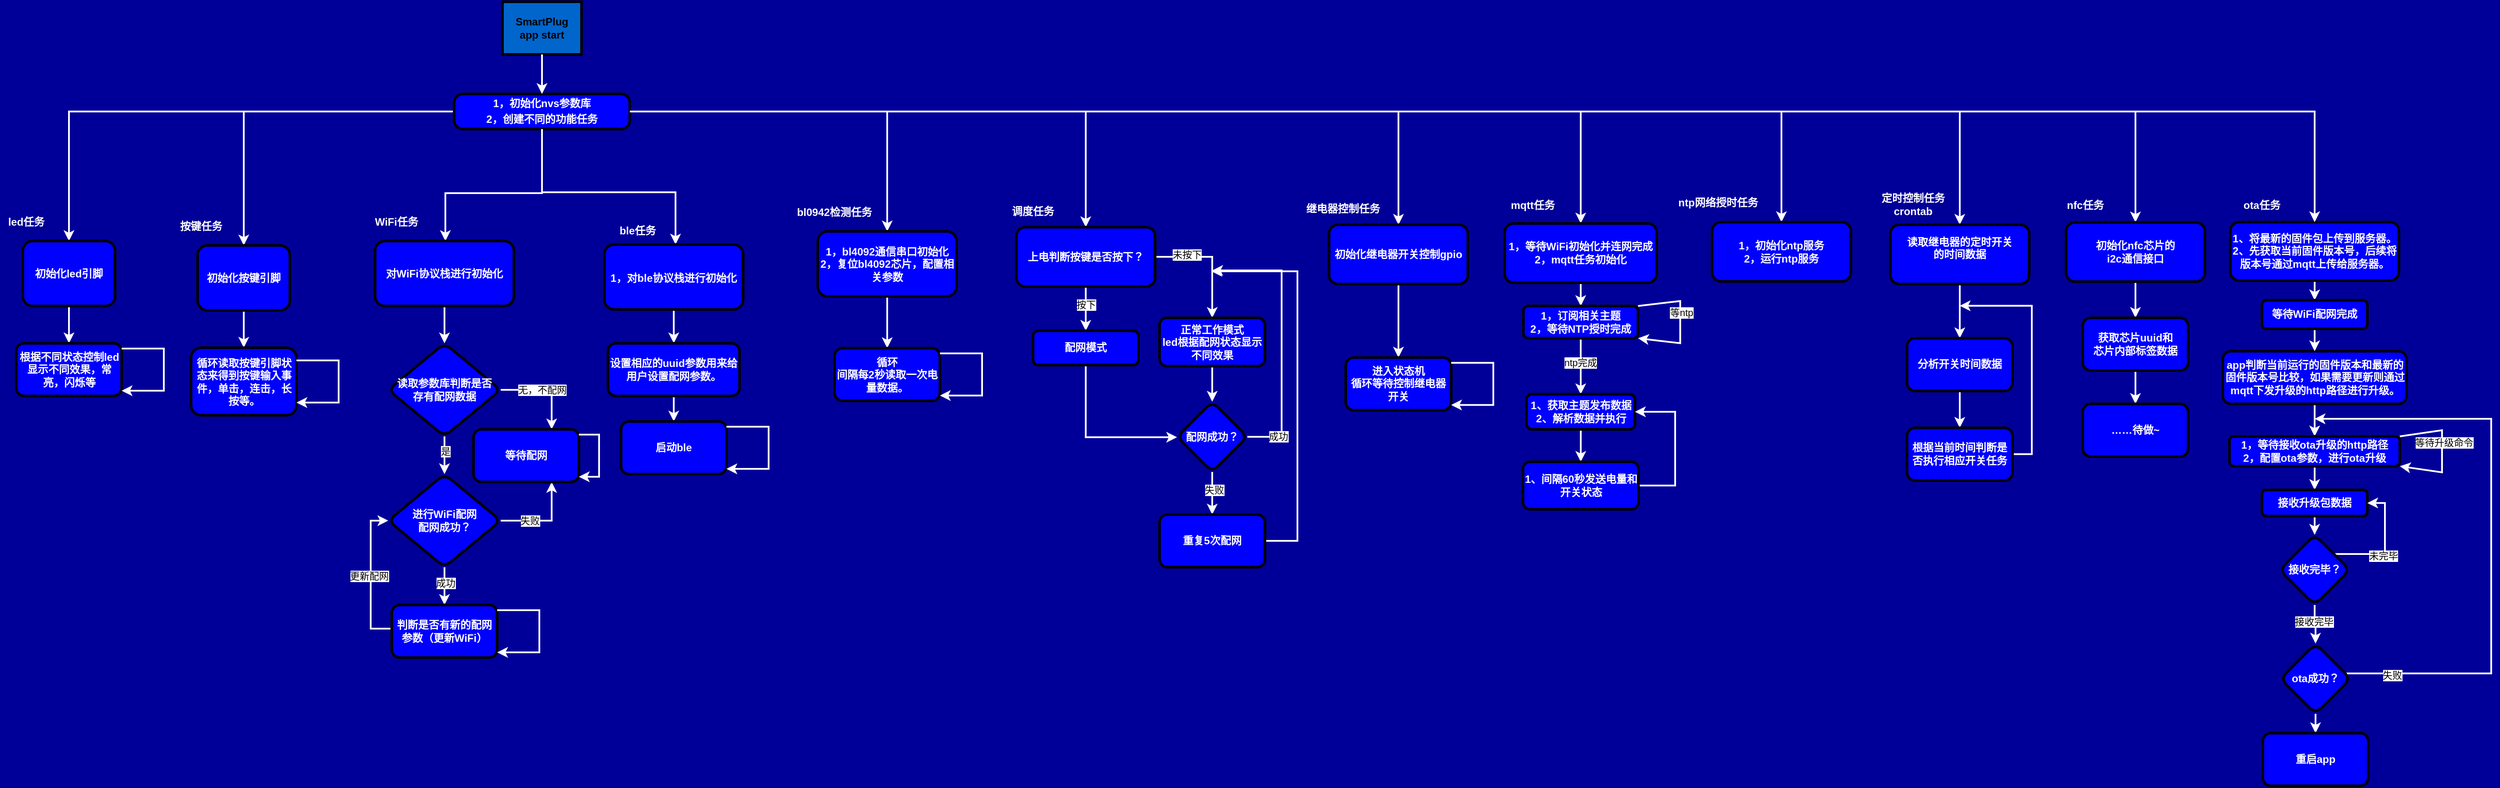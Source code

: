 <mxfile version="24.7.17">
  <diagram name="Page-1" id="c7558073-3199-34d8-9f00-42111426c3f3">
    <mxGraphModel dx="2225" dy="787" grid="0" gridSize="24" guides="1" tooltips="1" connect="1" arrows="1" fold="1" page="0" pageScale="1" pageWidth="826" pageHeight="1169" background="#000099" math="0" shadow="0">
      <root>
        <mxCell id="0" />
        <mxCell id="1" parent="0" />
        <mxCell id="-sDVmUkW7w9gJZ2iMdyc-38" value="" style="edgeStyle=orthogonalEdgeStyle;rounded=0;orthogonalLoop=1;jettySize=auto;html=1;strokeColor=#FFFFFF;strokeWidth=2;" parent="1" source="2" target="-sDVmUkW7w9gJZ2iMdyc-37" edge="1">
          <mxGeometry relative="1" as="geometry" />
        </mxCell>
        <mxCell id="sXCSSm3qtaqTTpKXIJX--42" style="edgeStyle=orthogonalEdgeStyle;rounded=0;orthogonalLoop=1;jettySize=auto;html=1;strokeColor=#FFFFFF;strokeWidth=2;" parent="1" source="2" target="sXCSSm3qtaqTTpKXIJX--38" edge="1">
          <mxGeometry relative="1" as="geometry" />
        </mxCell>
        <mxCell id="sXCSSm3qtaqTTpKXIJX--70" style="edgeStyle=orthogonalEdgeStyle;shape=connector;rounded=0;orthogonalLoop=1;jettySize=auto;html=1;strokeColor=#FFFFFF;strokeWidth=2;align=center;verticalAlign=middle;fontFamily=Helvetica;fontSize=11;fontColor=default;labelBackgroundColor=default;endArrow=classic;" parent="1" source="2" target="sXCSSm3qtaqTTpKXIJX--71" edge="1">
          <mxGeometry relative="1" as="geometry">
            <mxPoint x="851.552" y="408.862" as="targetPoint" />
          </mxGeometry>
        </mxCell>
        <mxCell id="46jNm4-g0Nsb7Lgoay_Q-46" style="edgeStyle=orthogonalEdgeStyle;shape=connector;rounded=0;orthogonalLoop=1;jettySize=auto;html=1;strokeColor=#FFFFFF;strokeWidth=2;align=center;verticalAlign=middle;fontFamily=Helvetica;fontSize=11;fontColor=default;labelBackgroundColor=default;endArrow=classic;" edge="1" parent="1" source="2" target="46jNm4-g0Nsb7Lgoay_Q-39">
          <mxGeometry relative="1" as="geometry" />
        </mxCell>
        <mxCell id="46jNm4-g0Nsb7Lgoay_Q-66" style="edgeStyle=orthogonalEdgeStyle;shape=connector;rounded=0;orthogonalLoop=1;jettySize=auto;html=1;strokeColor=#FFFFFF;strokeWidth=2;align=center;verticalAlign=middle;fontFamily=Helvetica;fontSize=11;fontColor=default;labelBackgroundColor=default;endArrow=classic;" edge="1" parent="1" source="2" target="46jNm4-g0Nsb7Lgoay_Q-42">
          <mxGeometry relative="1" as="geometry" />
        </mxCell>
        <mxCell id="46jNm4-g0Nsb7Lgoay_Q-67" style="edgeStyle=orthogonalEdgeStyle;shape=connector;rounded=0;orthogonalLoop=1;jettySize=auto;html=1;strokeColor=#FFFFFF;strokeWidth=2;align=center;verticalAlign=middle;fontFamily=Helvetica;fontSize=11;fontColor=default;labelBackgroundColor=default;endArrow=classic;" edge="1" parent="1" source="2" target="46jNm4-g0Nsb7Lgoay_Q-59">
          <mxGeometry relative="1" as="geometry" />
        </mxCell>
        <mxCell id="46jNm4-g0Nsb7Lgoay_Q-73" style="edgeStyle=orthogonalEdgeStyle;shape=connector;rounded=0;orthogonalLoop=1;jettySize=auto;html=1;strokeColor=#FFFFFF;strokeWidth=2;align=center;verticalAlign=middle;fontFamily=Helvetica;fontSize=11;fontColor=default;labelBackgroundColor=default;endArrow=classic;" edge="1" parent="1" source="2" target="46jNm4-g0Nsb7Lgoay_Q-63">
          <mxGeometry relative="1" as="geometry" />
        </mxCell>
        <mxCell id="2" value="&lt;p style=&quot;margin: 4px 0px 0px;&quot;&gt;&lt;span style=&quot;color: rgb(255, 255, 255);&quot;&gt;1，初始化nvs参数库&lt;/span&gt;&lt;br&gt;&lt;/p&gt;&lt;p style=&quot;margin: 4px 0px 0px;&quot;&gt;&lt;span style=&quot;color: rgb(255, 255, 255);&quot;&gt;2，创建不同的功能任务&lt;/span&gt;&lt;/p&gt;&lt;p style=&quot;margin: 4px 0px 0px;&quot;&gt;&lt;span style=&quot;color: rgb(255, 255, 255);&quot;&gt;&lt;br&gt;&lt;/span&gt;&lt;/p&gt;" style="verticalAlign=middle;align=center;overflow=fill;fontSize=12;fontFamily=Helvetica;html=1;rounded=1;fontStyle=1;strokeWidth=3;fillColor=#0000FF;arcSize=25;" parent="1" vertex="1">
          <mxGeometry x="-5" y="253" width="200" height="40" as="geometry" />
        </mxCell>
        <mxCell id="4" value="SmartPlug&#xa;app start" style="whiteSpace=wrap;align=center;verticalAlign=middle;fontStyle=1;strokeWidth=3;fillColor=#0066CC;" parent="1" vertex="1">
          <mxGeometry x="50" y="148" width="90" height="60" as="geometry" />
        </mxCell>
        <mxCell id="37" value="" style="edgeStyle=none;noEdgeStyle=1;strokeColor=#FFFFFF;strokeWidth=2" parent="1" source="4" target="2" edge="1">
          <mxGeometry width="100" height="100" relative="1" as="geometry">
            <mxPoint x="280" y="190" as="sourcePoint" />
            <mxPoint x="380" y="90" as="targetPoint" />
          </mxGeometry>
        </mxCell>
        <mxCell id="PsqxnXAQ3Fkz8UXOKLwo-47" value="" style="edgeStyle=orthogonalEdgeStyle;rounded=0;orthogonalLoop=1;jettySize=auto;html=1;strokeColor=#FFFFFF;strokeWidth=2;" parent="1" source="-sDVmUkW7w9gJZ2iMdyc-37" target="PsqxnXAQ3Fkz8UXOKLwo-46" edge="1">
          <mxGeometry relative="1" as="geometry" />
        </mxCell>
        <mxCell id="-sDVmUkW7w9gJZ2iMdyc-37" value="初始化led引脚" style="whiteSpace=wrap;html=1;fillColor=#0000FF;rounded=1;fontStyle=1;strokeWidth=3;fontColor=#FFFFFF;" parent="1" vertex="1">
          <mxGeometry x="-496" y="420.5" width="105" height="74" as="geometry" />
        </mxCell>
        <mxCell id="-sDVmUkW7w9gJZ2iMdyc-39" value="led任务" style="text;strokeColor=none;align=center;fillColor=none;html=1;verticalAlign=middle;whiteSpace=wrap;rounded=0;fontFamily=Helvetica;fontSize=12;fontColor=#FFFFFF;fontStyle=1;" parent="1" vertex="1">
          <mxGeometry x="-522" y="384" width="60" height="30" as="geometry" />
        </mxCell>
        <mxCell id="PsqxnXAQ3Fkz8UXOKLwo-37" value="" style="edgeStyle=orthogonalEdgeStyle;rounded=0;orthogonalLoop=1;jettySize=auto;html=1;strokeColor=#FFFFFF;strokeWidth=2;" parent="1" source="2" target="PsqxnXAQ3Fkz8UXOKLwo-38" edge="1">
          <mxGeometry relative="1" as="geometry">
            <mxPoint x="200" y="360" as="sourcePoint" />
            <mxPoint x="-8" y="432" as="targetPoint" />
            <Array as="points">
              <mxPoint x="95" y="366" />
              <mxPoint x="-15" y="366" />
            </Array>
          </mxGeometry>
        </mxCell>
        <mxCell id="PsqxnXAQ3Fkz8UXOKLwo-49" value="" style="edgeStyle=orthogonalEdgeStyle;shape=connector;rounded=0;orthogonalLoop=1;jettySize=auto;html=1;strokeColor=#FFFFFF;strokeWidth=2;align=center;verticalAlign=middle;fontFamily=Helvetica;fontSize=11;fontColor=default;labelBackgroundColor=default;endArrow=classic;" parent="1" source="PsqxnXAQ3Fkz8UXOKLwo-38" target="PsqxnXAQ3Fkz8UXOKLwo-48" edge="1">
          <mxGeometry relative="1" as="geometry" />
        </mxCell>
        <mxCell id="PsqxnXAQ3Fkz8UXOKLwo-38" value="对WiFi协议栈进行初始化" style="whiteSpace=wrap;html=1;fillColor=#0000FF;rounded=1;fontStyle=1;strokeWidth=3;fontColor=#FFFFFF;" parent="1" vertex="1">
          <mxGeometry x="-95" y="420.5" width="158" height="74" as="geometry" />
        </mxCell>
        <mxCell id="PsqxnXAQ3Fkz8UXOKLwo-39" value="WiFi任务" style="text;strokeColor=none;align=center;fillColor=none;html=1;verticalAlign=middle;whiteSpace=wrap;rounded=0;fontFamily=Helvetica;fontSize=12;fontColor=#FFFFFF;fontStyle=1;" parent="1" vertex="1">
          <mxGeometry x="-109" y="384" width="77" height="30" as="geometry" />
        </mxCell>
        <mxCell id="PsqxnXAQ3Fkz8UXOKLwo-40" value="" style="edgeStyle=orthogonalEdgeStyle;rounded=0;orthogonalLoop=1;jettySize=auto;html=1;strokeColor=#FFFFFF;strokeWidth=2;" parent="1" source="2" target="PsqxnXAQ3Fkz8UXOKLwo-41" edge="1">
          <mxGeometry relative="1" as="geometry">
            <mxPoint x="94" y="289.0" as="sourcePoint" />
            <mxPoint x="233" y="432.5" as="targetPoint" />
            <Array as="points">
              <mxPoint x="95" y="365" />
              <mxPoint x="247" y="365" />
            </Array>
          </mxGeometry>
        </mxCell>
        <mxCell id="PsqxnXAQ3Fkz8UXOKLwo-65" value="" style="edgeStyle=orthogonalEdgeStyle;shape=connector;rounded=0;orthogonalLoop=1;jettySize=auto;html=1;strokeColor=#FFFFFF;strokeWidth=2;align=center;verticalAlign=middle;fontFamily=Helvetica;fontSize=11;fontColor=default;labelBackgroundColor=default;endArrow=classic;" parent="1" source="PsqxnXAQ3Fkz8UXOKLwo-41" target="PsqxnXAQ3Fkz8UXOKLwo-64" edge="1">
          <mxGeometry relative="1" as="geometry" />
        </mxCell>
        <mxCell id="PsqxnXAQ3Fkz8UXOKLwo-41" value="&lt;p style=&quot;color: rgb(0, 0, 0); text-wrap: nowrap; margin: 4px 0px 0px;&quot;&gt;&lt;span style=&quot;color: rgb(255, 255, 255); text-wrap: wrap;&quot;&gt;1，对ble协议栈进行初始化&lt;/span&gt;&lt;/p&gt;" style="whiteSpace=wrap;html=1;fillColor=#0000FF;rounded=1;fontStyle=1;strokeWidth=3;fontColor=#FFFFFF;" parent="1" vertex="1">
          <mxGeometry x="166" y="424.47" width="158" height="74" as="geometry" />
        </mxCell>
        <mxCell id="PsqxnXAQ3Fkz8UXOKLwo-42" value="ble任务" style="text;strokeColor=none;align=center;fillColor=none;html=1;verticalAlign=middle;whiteSpace=wrap;rounded=0;fontFamily=Helvetica;fontSize=12;fontColor=#FFFFFF;fontStyle=1;" parent="1" vertex="1">
          <mxGeometry x="174.03" y="394.47" width="60" height="30" as="geometry" />
        </mxCell>
        <mxCell id="PsqxnXAQ3Fkz8UXOKLwo-43" value="" style="edgeStyle=orthogonalEdgeStyle;rounded=0;orthogonalLoop=1;jettySize=auto;html=1;strokeColor=#FFFFFF;strokeWidth=2;" parent="1" source="2" target="PsqxnXAQ3Fkz8UXOKLwo-44" edge="1">
          <mxGeometry relative="1" as="geometry">
            <mxPoint x="691" y="260.5" as="sourcePoint" />
          </mxGeometry>
        </mxCell>
        <mxCell id="sXCSSm3qtaqTTpKXIJX--55" value="" style="edgeStyle=orthogonalEdgeStyle;shape=connector;rounded=0;orthogonalLoop=1;jettySize=auto;html=1;strokeColor=#FFFFFF;strokeWidth=2;align=center;verticalAlign=middle;fontFamily=Helvetica;fontSize=11;fontColor=default;labelBackgroundColor=default;endArrow=classic;" parent="1" source="PsqxnXAQ3Fkz8UXOKLwo-44" target="sXCSSm3qtaqTTpKXIJX--63" edge="1">
          <mxGeometry relative="1" as="geometry">
            <mxPoint x="488.0" y="562.25" as="targetPoint" />
          </mxGeometry>
        </mxCell>
        <mxCell id="PsqxnXAQ3Fkz8UXOKLwo-44" value="1，bl4092通信串口初始化&lt;div&gt;2，复位bl4092芯片，配置相关参数&lt;/div&gt;" style="whiteSpace=wrap;html=1;fillColor=#0000FF;rounded=1;fontStyle=1;strokeWidth=3;fontColor=#FFFFFF;" parent="1" vertex="1">
          <mxGeometry x="409" y="409.5" width="158" height="74" as="geometry" />
        </mxCell>
        <mxCell id="PsqxnXAQ3Fkz8UXOKLwo-45" value="bl0942检测任务" style="text;strokeColor=none;align=center;fillColor=none;html=1;verticalAlign=middle;whiteSpace=wrap;rounded=0;fontFamily=Helvetica;fontSize=12;fontColor=#FFFFFF;fontStyle=1;" parent="1" vertex="1">
          <mxGeometry x="380" y="373" width="96" height="30" as="geometry" />
        </mxCell>
        <mxCell id="PsqxnXAQ3Fkz8UXOKLwo-46" value="根据不同状态控制led显示不同效果，常亮，闪烁等" style="whiteSpace=wrap;html=1;fillColor=#0000FF;fontColor=#FFFFFF;rounded=1;fontStyle=1;strokeWidth=3;" parent="1" vertex="1">
          <mxGeometry x="-503.5" y="537" width="120" height="60" as="geometry" />
        </mxCell>
        <mxCell id="PsqxnXAQ3Fkz8UXOKLwo-51" value="" style="edgeStyle=orthogonalEdgeStyle;shape=connector;rounded=0;orthogonalLoop=1;jettySize=auto;html=1;strokeColor=#FFFFFF;strokeWidth=2;align=center;verticalAlign=middle;fontFamily=Helvetica;fontSize=11;fontColor=default;labelBackgroundColor=default;endArrow=classic;" parent="1" source="PsqxnXAQ3Fkz8UXOKLwo-48" target="PsqxnXAQ3Fkz8UXOKLwo-50" edge="1">
          <mxGeometry relative="1" as="geometry" />
        </mxCell>
        <mxCell id="PsqxnXAQ3Fkz8UXOKLwo-52" value="是" style="edgeLabel;html=1;align=center;verticalAlign=middle;resizable=0;points=[];fontFamily=Helvetica;fontSize=11;fontColor=default;labelBackgroundColor=default;" parent="PsqxnXAQ3Fkz8UXOKLwo-51" vertex="1" connectable="0">
          <mxGeometry x="-0.233" y="1" relative="1" as="geometry">
            <mxPoint as="offset" />
          </mxGeometry>
        </mxCell>
        <mxCell id="PsqxnXAQ3Fkz8UXOKLwo-48" value="读取参数库判断是否&lt;div&gt;存有配网数据&lt;/div&gt;" style="rhombus;whiteSpace=wrap;html=1;fillColor=#0000FF;fontColor=#FFFFFF;rounded=1;fontStyle=1;strokeWidth=3;" parent="1" vertex="1">
          <mxGeometry x="-80" y="537" width="128" height="106" as="geometry" />
        </mxCell>
        <mxCell id="PsqxnXAQ3Fkz8UXOKLwo-73" value="" style="edgeStyle=orthogonalEdgeStyle;shape=connector;rounded=0;orthogonalLoop=1;jettySize=auto;html=1;strokeColor=#FFFFFF;strokeWidth=2;align=center;verticalAlign=middle;fontFamily=Helvetica;fontSize=11;fontColor=default;labelBackgroundColor=default;endArrow=classic;" parent="1" source="PsqxnXAQ3Fkz8UXOKLwo-50" target="PsqxnXAQ3Fkz8UXOKLwo-72" edge="1">
          <mxGeometry relative="1" as="geometry" />
        </mxCell>
        <mxCell id="PsqxnXAQ3Fkz8UXOKLwo-74" value="成功" style="edgeLabel;html=1;align=center;verticalAlign=middle;resizable=0;points=[];fontFamily=Helvetica;fontSize=11;fontColor=default;labelBackgroundColor=default;" parent="PsqxnXAQ3Fkz8UXOKLwo-73" vertex="1" connectable="0">
          <mxGeometry x="-0.152" y="1" relative="1" as="geometry">
            <mxPoint as="offset" />
          </mxGeometry>
        </mxCell>
        <mxCell id="sXCSSm3qtaqTTpKXIJX--47" style="edgeStyle=orthogonalEdgeStyle;shape=connector;rounded=0;orthogonalLoop=1;jettySize=auto;html=1;strokeColor=#FFFFFF;strokeWidth=2;align=center;verticalAlign=middle;fontFamily=Helvetica;fontSize=11;fontColor=default;labelBackgroundColor=default;endArrow=classic;exitX=1;exitY=0.5;exitDx=0;exitDy=0;" parent="1" source="PsqxnXAQ3Fkz8UXOKLwo-50" target="sXCSSm3qtaqTTpKXIJX--45" edge="1">
          <mxGeometry relative="1" as="geometry">
            <mxPoint x="104.4" y="739" as="targetPoint" />
            <Array as="points">
              <mxPoint x="106" y="739" />
            </Array>
          </mxGeometry>
        </mxCell>
        <mxCell id="sXCSSm3qtaqTTpKXIJX--48" value="失败" style="edgeLabel;html=1;align=center;verticalAlign=middle;resizable=0;points=[];fontFamily=Helvetica;fontSize=11;fontColor=default;labelBackgroundColor=default;" parent="sXCSSm3qtaqTTpKXIJX--47" vertex="1" connectable="0">
          <mxGeometry x="-0.362" relative="1" as="geometry">
            <mxPoint as="offset" />
          </mxGeometry>
        </mxCell>
        <mxCell id="PsqxnXAQ3Fkz8UXOKLwo-50" value="进行WiFi配网&lt;div&gt;配网成功？&lt;/div&gt;" style="rhombus;whiteSpace=wrap;html=1;fillColor=#0000FF;fontColor=#FFFFFF;rounded=1;fontStyle=1;strokeWidth=3;" parent="1" vertex="1">
          <mxGeometry x="-80" y="686" width="128" height="106" as="geometry" />
        </mxCell>
        <mxCell id="PsqxnXAQ3Fkz8UXOKLwo-53" style="edgeStyle=orthogonalEdgeStyle;shape=connector;rounded=0;orthogonalLoop=1;jettySize=auto;html=1;strokeColor=#FFFFFF;strokeWidth=2;align=center;verticalAlign=middle;fontFamily=Helvetica;fontSize=11;fontColor=default;labelBackgroundColor=default;endArrow=classic;elbow=vertical;" parent="1" source="PsqxnXAQ3Fkz8UXOKLwo-48" target="sXCSSm3qtaqTTpKXIJX--45" edge="1">
          <mxGeometry relative="1" as="geometry">
            <mxPoint x="98" y="738" as="targetPoint" />
            <Array as="points">
              <mxPoint x="106" y="590" />
            </Array>
          </mxGeometry>
        </mxCell>
        <mxCell id="PsqxnXAQ3Fkz8UXOKLwo-55" value="无，不配网" style="edgeLabel;html=1;align=center;verticalAlign=middle;resizable=0;points=[];fontFamily=Helvetica;fontSize=11;fontColor=default;labelBackgroundColor=default;" parent="PsqxnXAQ3Fkz8UXOKLwo-53" vertex="1" connectable="0">
          <mxGeometry x="-0.086" relative="1" as="geometry">
            <mxPoint as="offset" />
          </mxGeometry>
        </mxCell>
        <mxCell id="PsqxnXAQ3Fkz8UXOKLwo-67" value="" style="edgeStyle=orthogonalEdgeStyle;shape=connector;rounded=0;orthogonalLoop=1;jettySize=auto;html=1;strokeColor=#FFFFFF;strokeWidth=2;align=center;verticalAlign=middle;fontFamily=Helvetica;fontSize=11;fontColor=default;labelBackgroundColor=default;endArrow=classic;" parent="1" source="PsqxnXAQ3Fkz8UXOKLwo-64" target="PsqxnXAQ3Fkz8UXOKLwo-66" edge="1">
          <mxGeometry relative="1" as="geometry" />
        </mxCell>
        <mxCell id="PsqxnXAQ3Fkz8UXOKLwo-64" value="设置相应的uuid参数用来给用户设置配网参数。" style="whiteSpace=wrap;html=1;fillColor=#0000FF;fontColor=#FFFFFF;rounded=1;fontStyle=1;strokeWidth=3;" parent="1" vertex="1">
          <mxGeometry x="170.13" y="536.97" width="149.75" height="60" as="geometry" />
        </mxCell>
        <mxCell id="PsqxnXAQ3Fkz8UXOKLwo-66" value="启动ble" style="whiteSpace=wrap;html=1;fillColor=#0000FF;fontColor=#FFFFFF;rounded=1;fontStyle=1;strokeWidth=3;" parent="1" vertex="1">
          <mxGeometry x="185.0" y="626" width="120" height="60" as="geometry" />
        </mxCell>
        <mxCell id="PsqxnXAQ3Fkz8UXOKLwo-68" style="edgeStyle=orthogonalEdgeStyle;shape=connector;rounded=0;orthogonalLoop=1;jettySize=auto;html=1;strokeColor=#FFFFFF;strokeWidth=2;align=center;verticalAlign=middle;fontFamily=Helvetica;fontSize=11;fontColor=default;labelBackgroundColor=default;endArrow=classic;elbow=vertical;" parent="1" source="PsqxnXAQ3Fkz8UXOKLwo-46" target="PsqxnXAQ3Fkz8UXOKLwo-46" edge="1">
          <mxGeometry relative="1" as="geometry" />
        </mxCell>
        <mxCell id="PsqxnXAQ3Fkz8UXOKLwo-75" value="" style="edgeStyle=orthogonalEdgeStyle;shape=connector;rounded=0;orthogonalLoop=1;jettySize=auto;html=1;strokeColor=#FFFFFF;strokeWidth=2;align=center;verticalAlign=middle;fontFamily=Helvetica;fontSize=11;fontColor=default;labelBackgroundColor=default;endArrow=classic;entryX=0;entryY=0.5;entryDx=0;entryDy=0;exitX=0;exitY=0.45;exitDx=0;exitDy=0;exitPerimeter=0;" parent="1" source="PsqxnXAQ3Fkz8UXOKLwo-72" target="PsqxnXAQ3Fkz8UXOKLwo-50" edge="1">
          <mxGeometry relative="1" as="geometry">
            <mxPoint x="-16" y="928" as="targetPoint" />
          </mxGeometry>
        </mxCell>
        <mxCell id="sXCSSm3qtaqTTpKXIJX--49" value="更新配网" style="edgeLabel;html=1;align=center;verticalAlign=middle;resizable=0;points=[];fontFamily=Helvetica;fontSize=11;fontColor=default;labelBackgroundColor=default;" parent="PsqxnXAQ3Fkz8UXOKLwo-75" vertex="1" connectable="0">
          <mxGeometry x="0.011" y="2" relative="1" as="geometry">
            <mxPoint as="offset" />
          </mxGeometry>
        </mxCell>
        <mxCell id="PsqxnXAQ3Fkz8UXOKLwo-72" value="判断是否有新的配网参数（更新WiFi）" style="whiteSpace=wrap;html=1;fillColor=#0000FF;fontColor=#FFFFFF;rounded=1;fontStyle=1;strokeWidth=3;" parent="1" vertex="1">
          <mxGeometry x="-76" y="835" width="120" height="60" as="geometry" />
        </mxCell>
        <mxCell id="sXCSSm3qtaqTTpKXIJX--37" value="" style="edgeStyle=orthogonalEdgeStyle;rounded=0;orthogonalLoop=1;jettySize=auto;html=1;strokeColor=#FFFFFF;strokeWidth=2;" parent="1" source="sXCSSm3qtaqTTpKXIJX--38" target="sXCSSm3qtaqTTpKXIJX--40" edge="1">
          <mxGeometry relative="1" as="geometry" />
        </mxCell>
        <mxCell id="sXCSSm3qtaqTTpKXIJX--38" value="初始化按键引脚" style="whiteSpace=wrap;html=1;fillColor=#0000FF;rounded=1;fontStyle=1;strokeWidth=3;fontColor=#FFFFFF;" parent="1" vertex="1">
          <mxGeometry x="-297" y="425.5" width="105" height="74" as="geometry" />
        </mxCell>
        <mxCell id="sXCSSm3qtaqTTpKXIJX--39" value="按键任务" style="text;strokeColor=none;align=center;fillColor=none;html=1;verticalAlign=middle;whiteSpace=wrap;rounded=0;fontFamily=Helvetica;fontSize=12;fontColor=#FFFFFF;fontStyle=1;" parent="1" vertex="1">
          <mxGeometry x="-323" y="389" width="60" height="30" as="geometry" />
        </mxCell>
        <mxCell id="sXCSSm3qtaqTTpKXIJX--40" value="循环读取按键引脚状态来得到按键输入事件，单击，连击，长按等。" style="whiteSpace=wrap;html=1;fillColor=#0000FF;fontColor=#FFFFFF;rounded=1;fontStyle=1;strokeWidth=3;" parent="1" vertex="1">
          <mxGeometry x="-304.5" y="542" width="120" height="77" as="geometry" />
        </mxCell>
        <mxCell id="sXCSSm3qtaqTTpKXIJX--41" style="edgeStyle=orthogonalEdgeStyle;shape=connector;rounded=0;orthogonalLoop=1;jettySize=auto;html=1;strokeColor=#FFFFFF;strokeWidth=2;align=center;verticalAlign=middle;fontFamily=Helvetica;fontSize=11;fontColor=default;labelBackgroundColor=default;endArrow=classic;elbow=vertical;" parent="1" source="sXCSSm3qtaqTTpKXIJX--40" target="sXCSSm3qtaqTTpKXIJX--40" edge="1">
          <mxGeometry relative="1" as="geometry" />
        </mxCell>
        <mxCell id="sXCSSm3qtaqTTpKXIJX--45" value="等待配网" style="whiteSpace=wrap;html=1;fillColor=#0000FF;fontColor=#FFFFFF;rounded=1;fontStyle=1;strokeWidth=3;" parent="1" vertex="1">
          <mxGeometry x="17" y="635" width="120" height="60" as="geometry" />
        </mxCell>
        <mxCell id="sXCSSm3qtaqTTpKXIJX--46" style="edgeStyle=orthogonalEdgeStyle;shape=connector;rounded=0;orthogonalLoop=1;jettySize=auto;html=1;strokeColor=#FFFFFF;strokeWidth=2;align=center;verticalAlign=middle;fontFamily=Helvetica;fontSize=11;fontColor=default;labelBackgroundColor=default;endArrow=classic;" parent="1" source="sXCSSm3qtaqTTpKXIJX--45" target="sXCSSm3qtaqTTpKXIJX--45" edge="1">
          <mxGeometry relative="1" as="geometry">
            <Array as="points">
              <mxPoint x="160" y="668" />
            </Array>
          </mxGeometry>
        </mxCell>
        <mxCell id="sXCSSm3qtaqTTpKXIJX--50" style="edgeStyle=orthogonalEdgeStyle;shape=connector;rounded=0;orthogonalLoop=1;jettySize=auto;html=1;strokeColor=#FFFFFF;strokeWidth=2;align=center;verticalAlign=middle;fontFamily=Helvetica;fontSize=11;fontColor=default;labelBackgroundColor=default;endArrow=classic;" parent="1" source="PsqxnXAQ3Fkz8UXOKLwo-72" target="PsqxnXAQ3Fkz8UXOKLwo-72" edge="1">
          <mxGeometry relative="1" as="geometry" />
        </mxCell>
        <mxCell id="sXCSSm3qtaqTTpKXIJX--51" style="edgeStyle=orthogonalEdgeStyle;shape=connector;rounded=0;orthogonalLoop=1;jettySize=auto;html=1;strokeColor=#FFFFFF;strokeWidth=2;align=center;verticalAlign=middle;fontFamily=Helvetica;fontSize=11;fontColor=default;labelBackgroundColor=default;endArrow=classic;" parent="1" source="PsqxnXAQ3Fkz8UXOKLwo-66" target="PsqxnXAQ3Fkz8UXOKLwo-66" edge="1">
          <mxGeometry relative="1" as="geometry" />
        </mxCell>
        <mxCell id="sXCSSm3qtaqTTpKXIJX--63" value="循环&lt;div&gt;间隔每2秒读取一次电量数据。&lt;/div&gt;" style="whiteSpace=wrap;html=1;fillColor=#0000FF;fontColor=#FFFFFF;rounded=1;fontStyle=1;strokeWidth=3;" parent="1" vertex="1">
          <mxGeometry x="428" y="542.5" width="120" height="60" as="geometry" />
        </mxCell>
        <mxCell id="sXCSSm3qtaqTTpKXIJX--74" value="" style="edgeStyle=orthogonalEdgeStyle;shape=connector;rounded=0;orthogonalLoop=1;jettySize=auto;html=1;strokeColor=#FFFFFF;strokeWidth=2;align=center;verticalAlign=middle;fontFamily=Helvetica;fontSize=11;fontColor=default;labelBackgroundColor=default;endArrow=classic;" parent="1" source="sXCSSm3qtaqTTpKXIJX--71" target="sXCSSm3qtaqTTpKXIJX--73" edge="1">
          <mxGeometry relative="1" as="geometry" />
        </mxCell>
        <mxCell id="sXCSSm3qtaqTTpKXIJX--75" value="按下" style="edgeLabel;html=1;align=center;verticalAlign=middle;resizable=0;points=[];fontFamily=Helvetica;fontSize=11;fontColor=default;labelBackgroundColor=default;" parent="sXCSSm3qtaqTTpKXIJX--74" vertex="1" connectable="0">
          <mxGeometry x="-0.217" relative="1" as="geometry">
            <mxPoint as="offset" />
          </mxGeometry>
        </mxCell>
        <mxCell id="sXCSSm3qtaqTTpKXIJX--77" value="" style="edgeStyle=orthogonalEdgeStyle;shape=connector;rounded=0;orthogonalLoop=1;jettySize=auto;html=1;strokeColor=#FFFFFF;strokeWidth=2;align=center;verticalAlign=middle;fontFamily=Helvetica;fontSize=11;fontColor=default;labelBackgroundColor=default;endArrow=classic;" parent="1" source="sXCSSm3qtaqTTpKXIJX--71" target="sXCSSm3qtaqTTpKXIJX--76" edge="1">
          <mxGeometry relative="1" as="geometry" />
        </mxCell>
        <mxCell id="sXCSSm3qtaqTTpKXIJX--78" value="未按下" style="edgeLabel;html=1;align=center;verticalAlign=middle;resizable=0;points=[];fontFamily=Helvetica;fontSize=11;fontColor=default;labelBackgroundColor=default;" parent="sXCSSm3qtaqTTpKXIJX--77" vertex="1" connectable="0">
          <mxGeometry x="-0.47" y="3" relative="1" as="geometry">
            <mxPoint as="offset" />
          </mxGeometry>
        </mxCell>
        <mxCell id="sXCSSm3qtaqTTpKXIJX--71" value="上电判断按键是否按下？" style="whiteSpace=wrap;html=1;fillColor=#0000FF;rounded=1;fontStyle=1;strokeWidth=3;fontColor=#FFFFFF;" parent="1" vertex="1">
          <mxGeometry x="635" y="404.77" width="158" height="67.5" as="geometry" />
        </mxCell>
        <mxCell id="sXCSSm3qtaqTTpKXIJX--72" value="调度任务" style="text;strokeColor=none;align=center;fillColor=none;html=1;verticalAlign=middle;whiteSpace=wrap;rounded=0;fontFamily=Helvetica;fontSize=12;fontColor=#FFFFFF;fontStyle=1;" parent="1" vertex="1">
          <mxGeometry x="606" y="371.77" width="96" height="30" as="geometry" />
        </mxCell>
        <mxCell id="sXCSSm3qtaqTTpKXIJX--84" style="edgeStyle=orthogonalEdgeStyle;shape=connector;rounded=0;orthogonalLoop=1;jettySize=auto;html=1;entryX=0;entryY=0.5;entryDx=0;entryDy=0;strokeColor=#FFFFFF;strokeWidth=2;align=center;verticalAlign=middle;fontFamily=Helvetica;fontSize=11;fontColor=default;labelBackgroundColor=default;endArrow=classic;" parent="1" source="sXCSSm3qtaqTTpKXIJX--73" target="sXCSSm3qtaqTTpKXIJX--82" edge="1">
          <mxGeometry relative="1" as="geometry">
            <Array as="points">
              <mxPoint x="714" y="644" />
              <mxPoint x="818" y="644" />
            </Array>
          </mxGeometry>
        </mxCell>
        <mxCell id="sXCSSm3qtaqTTpKXIJX--73" value="配网模式" style="whiteSpace=wrap;html=1;fillColor=#0000FF;fontColor=#FFFFFF;rounded=1;fontStyle=1;strokeWidth=3;" parent="1" vertex="1">
          <mxGeometry x="654" y="522.77" width="120" height="39" as="geometry" />
        </mxCell>
        <mxCell id="sXCSSm3qtaqTTpKXIJX--83" value="" style="edgeStyle=orthogonalEdgeStyle;shape=connector;rounded=0;orthogonalLoop=1;jettySize=auto;html=1;strokeColor=#FFFFFF;strokeWidth=2;align=center;verticalAlign=middle;fontFamily=Helvetica;fontSize=11;fontColor=default;labelBackgroundColor=default;endArrow=classic;" parent="1" source="sXCSSm3qtaqTTpKXIJX--76" target="sXCSSm3qtaqTTpKXIJX--82" edge="1">
          <mxGeometry relative="1" as="geometry" />
        </mxCell>
        <mxCell id="sXCSSm3qtaqTTpKXIJX--76" value="正常工作模式&lt;div&gt;led根据配网状态显示不同效果&lt;/div&gt;" style="whiteSpace=wrap;html=1;fillColor=#0000FF;fontColor=#FFFFFF;rounded=1;fontStyle=1;strokeWidth=3;" parent="1" vertex="1">
          <mxGeometry x="798" y="508" width="120" height="55" as="geometry" />
        </mxCell>
        <mxCell id="sXCSSm3qtaqTTpKXIJX--85" style="edgeStyle=orthogonalEdgeStyle;shape=connector;rounded=0;orthogonalLoop=1;jettySize=auto;html=1;strokeColor=#FFFFFF;strokeWidth=2;align=center;verticalAlign=middle;fontFamily=Helvetica;fontSize=11;fontColor=default;labelBackgroundColor=default;endArrow=classic;" parent="1" source="sXCSSm3qtaqTTpKXIJX--82" edge="1">
          <mxGeometry relative="1" as="geometry">
            <mxPoint x="858" y="454" as="targetPoint" />
            <Array as="points">
              <mxPoint x="937" y="643.77" />
              <mxPoint x="937" y="453.77" />
            </Array>
          </mxGeometry>
        </mxCell>
        <mxCell id="sXCSSm3qtaqTTpKXIJX--86" value="成功" style="edgeLabel;html=1;align=center;verticalAlign=middle;resizable=0;points=[];fontFamily=Helvetica;fontSize=11;fontColor=default;labelBackgroundColor=default;" parent="sXCSSm3qtaqTTpKXIJX--85" vertex="1" connectable="0">
          <mxGeometry x="-0.773" y="1" relative="1" as="geometry">
            <mxPoint as="offset" />
          </mxGeometry>
        </mxCell>
        <mxCell id="sXCSSm3qtaqTTpKXIJX--88" value="" style="edgeStyle=orthogonalEdgeStyle;shape=connector;rounded=0;orthogonalLoop=1;jettySize=auto;html=1;strokeColor=#FFFFFF;strokeWidth=2;align=center;verticalAlign=middle;fontFamily=Helvetica;fontSize=11;fontColor=default;labelBackgroundColor=default;endArrow=classic;" parent="1" source="sXCSSm3qtaqTTpKXIJX--82" target="sXCSSm3qtaqTTpKXIJX--87" edge="1">
          <mxGeometry relative="1" as="geometry" />
        </mxCell>
        <mxCell id="sXCSSm3qtaqTTpKXIJX--89" value="失败" style="edgeLabel;html=1;align=center;verticalAlign=middle;resizable=0;points=[];fontFamily=Helvetica;fontSize=11;fontColor=default;labelBackgroundColor=default;" parent="sXCSSm3qtaqTTpKXIJX--88" vertex="1" connectable="0">
          <mxGeometry x="-0.182" y="2" relative="1" as="geometry">
            <mxPoint as="offset" />
          </mxGeometry>
        </mxCell>
        <mxCell id="sXCSSm3qtaqTTpKXIJX--82" value="配网成功？" style="rhombus;whiteSpace=wrap;html=1;fillColor=#0000FF;fontColor=#FFFFFF;rounded=1;fontStyle=1;strokeWidth=3;" parent="1" vertex="1">
          <mxGeometry x="818" y="603.5" width="80" height="80" as="geometry" />
        </mxCell>
        <mxCell id="sXCSSm3qtaqTTpKXIJX--90" style="edgeStyle=orthogonalEdgeStyle;shape=connector;rounded=0;orthogonalLoop=1;jettySize=auto;html=1;strokeColor=#FFFFFF;strokeWidth=2;align=center;verticalAlign=middle;fontFamily=Helvetica;fontSize=11;fontColor=default;labelBackgroundColor=default;endArrow=classic;" parent="1" source="sXCSSm3qtaqTTpKXIJX--87" edge="1">
          <mxGeometry relative="1" as="geometry">
            <mxPoint x="857" y="455" as="targetPoint" />
            <Array as="points">
              <mxPoint x="955" y="761.77" />
              <mxPoint x="955" y="454.77" />
            </Array>
          </mxGeometry>
        </mxCell>
        <mxCell id="sXCSSm3qtaqTTpKXIJX--87" value="重复5次配网" style="whiteSpace=wrap;html=1;fillColor=#0000FF;fontColor=#FFFFFF;rounded=1;fontStyle=1;strokeWidth=3;" parent="1" vertex="1">
          <mxGeometry x="798" y="732" width="120" height="60" as="geometry" />
        </mxCell>
        <mxCell id="1mK7h94CjfLpnch9oPWr-37" style="edgeStyle=orthogonalEdgeStyle;shape=connector;rounded=0;orthogonalLoop=1;jettySize=auto;html=1;strokeColor=#FFFFFF;strokeWidth=2;align=center;verticalAlign=middle;fontFamily=Helvetica;fontSize=11;fontColor=default;labelBackgroundColor=default;endArrow=classic;" parent="1" source="2" target="1mK7h94CjfLpnch9oPWr-38" edge="1">
          <mxGeometry relative="1" as="geometry">
            <mxPoint x="1479.552" y="408.862" as="targetPoint" />
            <mxPoint x="823" y="273" as="sourcePoint" />
          </mxGeometry>
        </mxCell>
        <mxCell id="1mK7h94CjfLpnch9oPWr-41" value="" style="edgeStyle=orthogonalEdgeStyle;rounded=0;orthogonalLoop=1;jettySize=auto;html=1;strokeColor=#FFFFFF;strokeWidth=2;" parent="1" source="1mK7h94CjfLpnch9oPWr-38" target="1mK7h94CjfLpnch9oPWr-40" edge="1">
          <mxGeometry relative="1" as="geometry" />
        </mxCell>
        <mxCell id="1mK7h94CjfLpnch9oPWr-38" value="初始化继电器开关控制gpio" style="whiteSpace=wrap;html=1;fillColor=#0000FF;rounded=1;fontStyle=1;strokeWidth=3;fontColor=#FFFFFF;" parent="1" vertex="1">
          <mxGeometry x="991" y="402" width="158" height="67.5" as="geometry" />
        </mxCell>
        <mxCell id="1mK7h94CjfLpnch9oPWr-39" value="继电器控制任务" style="text;strokeColor=none;align=center;fillColor=none;html=1;verticalAlign=middle;whiteSpace=wrap;rounded=0;fontFamily=Helvetica;fontSize=12;fontColor=#FFFFFF;fontStyle=1;" parent="1" vertex="1">
          <mxGeometry x="959" y="369" width="96" height="30" as="geometry" />
        </mxCell>
        <mxCell id="1mK7h94CjfLpnch9oPWr-40" value="进入状态机&lt;div&gt;循环等待控制继电器开关&lt;/div&gt;" style="whiteSpace=wrap;html=1;fillColor=#0000FF;fontColor=#FFFFFF;rounded=1;fontStyle=1;strokeWidth=3;" parent="1" vertex="1">
          <mxGeometry x="1010" y="553.25" width="120" height="60" as="geometry" />
        </mxCell>
        <mxCell id="46jNm4-g0Nsb7Lgoay_Q-37" style="edgeStyle=orthogonalEdgeStyle;rounded=0;orthogonalLoop=1;jettySize=auto;html=1;strokeColor=#FFFFFF;strokeWidth=2;" edge="1" parent="1" source="sXCSSm3qtaqTTpKXIJX--63" target="sXCSSm3qtaqTTpKXIJX--63">
          <mxGeometry relative="1" as="geometry" />
        </mxCell>
        <mxCell id="46jNm4-g0Nsb7Lgoay_Q-38" value="" style="edgeStyle=orthogonalEdgeStyle;rounded=0;orthogonalLoop=1;jettySize=auto;html=1;strokeColor=#FFFFFF;strokeWidth=2;" edge="1" parent="1" source="46jNm4-g0Nsb7Lgoay_Q-39" target="46jNm4-g0Nsb7Lgoay_Q-40">
          <mxGeometry relative="1" as="geometry" />
        </mxCell>
        <mxCell id="46jNm4-g0Nsb7Lgoay_Q-39" value="1，等待WiFi初始化并连网完成&lt;div&gt;2，mqtt任务初始化&lt;/div&gt;" style="whiteSpace=wrap;html=1;fillColor=#0000FF;rounded=1;fontStyle=1;strokeWidth=3;fontColor=#FFFFFF;" vertex="1" parent="1">
          <mxGeometry x="1191" y="400.47" width="173" height="67.5" as="geometry" />
        </mxCell>
        <mxCell id="46jNm4-g0Nsb7Lgoay_Q-50" value="" style="edgeStyle=orthogonalEdgeStyle;shape=connector;rounded=0;orthogonalLoop=1;jettySize=auto;html=1;strokeColor=#FFFFFF;strokeWidth=2;align=center;verticalAlign=middle;fontFamily=Helvetica;fontSize=11;fontColor=default;labelBackgroundColor=default;endArrow=classic;" edge="1" parent="1" source="46jNm4-g0Nsb7Lgoay_Q-40" target="46jNm4-g0Nsb7Lgoay_Q-49">
          <mxGeometry relative="1" as="geometry" />
        </mxCell>
        <mxCell id="46jNm4-g0Nsb7Lgoay_Q-54" value="ntp完成" style="edgeLabel;html=1;align=center;verticalAlign=middle;resizable=0;points=[];fontFamily=Helvetica;fontSize=11;fontColor=default;labelBackgroundColor=default;" vertex="1" connectable="0" parent="46jNm4-g0Nsb7Lgoay_Q-50">
          <mxGeometry x="-0.13" y="-1" relative="1" as="geometry">
            <mxPoint as="offset" />
          </mxGeometry>
        </mxCell>
        <mxCell id="46jNm4-g0Nsb7Lgoay_Q-40" value="1，订阅相关主题&lt;div&gt;2，等待NTP授时完成&lt;/div&gt;" style="whiteSpace=wrap;html=1;fillColor=#0000FF;fontColor=#FFFFFF;rounded=1;fontStyle=1;strokeWidth=3;" vertex="1" parent="1">
          <mxGeometry x="1212.25" y="494.5" width="130.5" height="36.75" as="geometry" />
        </mxCell>
        <mxCell id="46jNm4-g0Nsb7Lgoay_Q-42" value="1，初始化ntp服务&lt;div&gt;2，运行ntp服务&lt;/div&gt;" style="whiteSpace=wrap;html=1;fillColor=#0000FF;rounded=1;fontStyle=1;strokeWidth=3;fontColor=#FFFFFF;" vertex="1" parent="1">
          <mxGeometry x="1427" y="399" width="158" height="67.5" as="geometry" />
        </mxCell>
        <mxCell id="46jNm4-g0Nsb7Lgoay_Q-44" style="edgeStyle=orthogonalEdgeStyle;rounded=0;orthogonalLoop=1;jettySize=auto;html=1;strokeWidth=2;strokeColor=#FFFFFF;" edge="1" parent="1" source="1mK7h94CjfLpnch9oPWr-40" target="1mK7h94CjfLpnch9oPWr-40">
          <mxGeometry relative="1" as="geometry" />
        </mxCell>
        <mxCell id="46jNm4-g0Nsb7Lgoay_Q-47" value="mqtt任务" style="text;strokeColor=none;align=center;fillColor=none;html=1;verticalAlign=middle;whiteSpace=wrap;rounded=0;fontFamily=Helvetica;fontSize=12;fontColor=#FFFFFF;fontStyle=1;" vertex="1" parent="1">
          <mxGeometry x="1175" y="365" width="96" height="30" as="geometry" />
        </mxCell>
        <mxCell id="46jNm4-g0Nsb7Lgoay_Q-48" value="ntp网络授时任务" style="text;strokeColor=none;align=center;fillColor=none;html=1;verticalAlign=middle;whiteSpace=wrap;rounded=0;fontFamily=Helvetica;fontSize=12;fontColor=#FFFFFF;fontStyle=1;" vertex="1" parent="1">
          <mxGeometry x="1386" y="362" width="96" height="30" as="geometry" />
        </mxCell>
        <mxCell id="46jNm4-g0Nsb7Lgoay_Q-52" value="" style="edgeStyle=orthogonalEdgeStyle;shape=connector;rounded=0;orthogonalLoop=1;jettySize=auto;html=1;strokeColor=#FFFFFF;strokeWidth=2;align=center;verticalAlign=middle;fontFamily=Helvetica;fontSize=11;fontColor=default;labelBackgroundColor=default;endArrow=classic;" edge="1" parent="1" source="46jNm4-g0Nsb7Lgoay_Q-49" target="46jNm4-g0Nsb7Lgoay_Q-51">
          <mxGeometry relative="1" as="geometry" />
        </mxCell>
        <mxCell id="46jNm4-g0Nsb7Lgoay_Q-49" value="1、获取主题发布数据&lt;div&gt;2、解析数据并执行&lt;/div&gt;" style="whiteSpace=wrap;html=1;fillColor=#0000FF;fontColor=#FFFFFF;rounded=1;fontStyle=1;strokeWidth=3;" vertex="1" parent="1">
          <mxGeometry x="1215.75" y="595" width="123.5" height="40" as="geometry" />
        </mxCell>
        <mxCell id="46jNm4-g0Nsb7Lgoay_Q-57" style="edgeStyle=orthogonalEdgeStyle;shape=connector;rounded=0;orthogonalLoop=1;jettySize=auto;html=1;strokeColor=#FFFFFF;strokeWidth=2;align=center;verticalAlign=middle;fontFamily=Helvetica;fontSize=11;fontColor=default;labelBackgroundColor=default;endArrow=classic;entryX=1;entryY=0.5;entryDx=0;entryDy=0;" edge="1" parent="1" source="46jNm4-g0Nsb7Lgoay_Q-51" target="46jNm4-g0Nsb7Lgoay_Q-49">
          <mxGeometry relative="1" as="geometry">
            <mxPoint x="1277.5" y="575" as="targetPoint" />
            <Array as="points">
              <mxPoint x="1385" y="699" />
              <mxPoint x="1385" y="615" />
            </Array>
          </mxGeometry>
        </mxCell>
        <mxCell id="46jNm4-g0Nsb7Lgoay_Q-51" value="1、间隔60秒发送电量和开关状态" style="whiteSpace=wrap;html=1;fillColor=#0000FF;fontColor=#FFFFFF;rounded=1;fontStyle=1;strokeWidth=3;" vertex="1" parent="1">
          <mxGeometry x="1211.75" y="672" width="131.5" height="54" as="geometry" />
        </mxCell>
        <mxCell id="46jNm4-g0Nsb7Lgoay_Q-53" style="edgeStyle=orthogonalEdgeStyle;shape=connector;rounded=0;orthogonalLoop=1;jettySize=auto;html=1;strokeColor=#FFFFFF;strokeWidth=2;align=center;verticalAlign=middle;fontFamily=Helvetica;fontSize=11;fontColor=default;labelBackgroundColor=default;endArrow=classic;elbow=vertical;" edge="1" parent="1" source="46jNm4-g0Nsb7Lgoay_Q-40" target="46jNm4-g0Nsb7Lgoay_Q-40">
          <mxGeometry relative="1" as="geometry" />
        </mxCell>
        <mxCell id="46jNm4-g0Nsb7Lgoay_Q-55" value="等ntp" style="edgeLabel;html=1;align=center;verticalAlign=middle;resizable=0;points=[];fontFamily=Helvetica;fontSize=11;fontColor=default;labelBackgroundColor=default;" vertex="1" connectable="0" parent="46jNm4-g0Nsb7Lgoay_Q-53">
          <mxGeometry x="-0.155" y="1" relative="1" as="geometry">
            <mxPoint as="offset" />
          </mxGeometry>
        </mxCell>
        <mxCell id="46jNm4-g0Nsb7Lgoay_Q-58" value="" style="edgeStyle=orthogonalEdgeStyle;rounded=0;orthogonalLoop=1;jettySize=auto;html=1;strokeColor=#FFFFFF;strokeWidth=2;" edge="1" parent="1" source="46jNm4-g0Nsb7Lgoay_Q-59" target="46jNm4-g0Nsb7Lgoay_Q-60">
          <mxGeometry relative="1" as="geometry" />
        </mxCell>
        <mxCell id="46jNm4-g0Nsb7Lgoay_Q-59" value="读取继电器的定时开关&lt;div&gt;的时间数据&lt;div&gt;&lt;br&gt;&lt;/div&gt;&lt;/div&gt;" style="whiteSpace=wrap;html=1;fillColor=#0000FF;rounded=1;fontStyle=1;strokeWidth=3;fontColor=#FFFFFF;" vertex="1" parent="1">
          <mxGeometry x="1630" y="402" width="158" height="67.5" as="geometry" />
        </mxCell>
        <mxCell id="46jNm4-g0Nsb7Lgoay_Q-69" value="" style="edgeStyle=orthogonalEdgeStyle;shape=connector;rounded=0;orthogonalLoop=1;jettySize=auto;html=1;strokeColor=#FFFFFF;strokeWidth=2;align=center;verticalAlign=middle;fontFamily=Helvetica;fontSize=11;fontColor=default;labelBackgroundColor=default;endArrow=classic;" edge="1" parent="1" source="46jNm4-g0Nsb7Lgoay_Q-60" target="46jNm4-g0Nsb7Lgoay_Q-68">
          <mxGeometry relative="1" as="geometry" />
        </mxCell>
        <mxCell id="46jNm4-g0Nsb7Lgoay_Q-60" value="分析开关时间数据" style="whiteSpace=wrap;html=1;fillColor=#0000FF;fontColor=#FFFFFF;rounded=1;fontStyle=1;strokeWidth=3;" vertex="1" parent="1">
          <mxGeometry x="1649" y="531.25" width="120" height="60" as="geometry" />
        </mxCell>
        <mxCell id="46jNm4-g0Nsb7Lgoay_Q-61" value="定时控制任务&lt;div&gt;crontab&lt;/div&gt;" style="text;strokeColor=none;align=center;fillColor=none;html=1;verticalAlign=middle;whiteSpace=wrap;rounded=0;fontFamily=Helvetica;fontSize=12;fontColor=#FFFFFF;fontStyle=1;" vertex="1" parent="1">
          <mxGeometry x="1608" y="364.47" width="96" height="30" as="geometry" />
        </mxCell>
        <mxCell id="46jNm4-g0Nsb7Lgoay_Q-62" value="" style="edgeStyle=orthogonalEdgeStyle;rounded=0;orthogonalLoop=1;jettySize=auto;html=1;strokeColor=#FFFFFF;strokeWidth=2;" edge="1" parent="1" source="46jNm4-g0Nsb7Lgoay_Q-63" target="46jNm4-g0Nsb7Lgoay_Q-64">
          <mxGeometry relative="1" as="geometry" />
        </mxCell>
        <mxCell id="46jNm4-g0Nsb7Lgoay_Q-63" value="初始化nfc芯片的&lt;div&gt;i2c通信接口&lt;/div&gt;" style="whiteSpace=wrap;html=1;fillColor=#0000FF;rounded=1;fontStyle=1;strokeWidth=3;fontColor=#FFFFFF;" vertex="1" parent="1">
          <mxGeometry x="1830" y="399.25" width="158" height="67.5" as="geometry" />
        </mxCell>
        <mxCell id="46jNm4-g0Nsb7Lgoay_Q-72" value="" style="edgeStyle=orthogonalEdgeStyle;shape=connector;rounded=0;orthogonalLoop=1;jettySize=auto;html=1;strokeColor=#FFFFFF;strokeWidth=2;align=center;verticalAlign=middle;fontFamily=Helvetica;fontSize=11;fontColor=default;labelBackgroundColor=default;endArrow=classic;" edge="1" parent="1" source="46jNm4-g0Nsb7Lgoay_Q-64" target="46jNm4-g0Nsb7Lgoay_Q-71">
          <mxGeometry relative="1" as="geometry" />
        </mxCell>
        <mxCell id="46jNm4-g0Nsb7Lgoay_Q-64" value="获取芯片uuid和&lt;div&gt;芯片内部标签数据&lt;/div&gt;" style="whiteSpace=wrap;html=1;fillColor=#0000FF;fontColor=#FFFFFF;rounded=1;fontStyle=1;strokeWidth=3;" vertex="1" parent="1">
          <mxGeometry x="1849" y="508" width="120" height="60" as="geometry" />
        </mxCell>
        <mxCell id="46jNm4-g0Nsb7Lgoay_Q-65" value="nfc任务" style="text;strokeColor=none;align=center;fillColor=none;html=1;verticalAlign=middle;whiteSpace=wrap;rounded=0;fontFamily=Helvetica;fontSize=12;fontColor=#FFFFFF;fontStyle=1;" vertex="1" parent="1">
          <mxGeometry x="1804" y="365" width="96" height="30" as="geometry" />
        </mxCell>
        <mxCell id="46jNm4-g0Nsb7Lgoay_Q-70" style="edgeStyle=orthogonalEdgeStyle;shape=connector;rounded=0;orthogonalLoop=1;jettySize=auto;html=1;strokeColor=#FFFFFF;strokeWidth=2;align=center;verticalAlign=middle;fontFamily=Helvetica;fontSize=11;fontColor=default;labelBackgroundColor=default;endArrow=classic;" edge="1" parent="1" source="46jNm4-g0Nsb7Lgoay_Q-68">
          <mxGeometry relative="1" as="geometry">
            <mxPoint x="1709" y="494.259" as="targetPoint" />
            <Array as="points">
              <mxPoint x="1791" y="663" />
              <mxPoint x="1791" y="494" />
            </Array>
          </mxGeometry>
        </mxCell>
        <mxCell id="46jNm4-g0Nsb7Lgoay_Q-68" value="根据当前时间判断是否执行相应开关任务" style="whiteSpace=wrap;html=1;fillColor=#0000FF;fontColor=#FFFFFF;rounded=1;fontStyle=1;strokeWidth=3;" vertex="1" parent="1">
          <mxGeometry x="1649" y="633.25" width="120" height="60" as="geometry" />
        </mxCell>
        <mxCell id="46jNm4-g0Nsb7Lgoay_Q-71" value="……待做~" style="whiteSpace=wrap;html=1;fillColor=#0000FF;fontColor=#FFFFFF;rounded=1;fontStyle=1;strokeWidth=3;" vertex="1" parent="1">
          <mxGeometry x="1849" y="606" width="120" height="60" as="geometry" />
        </mxCell>
        <mxCell id="46jNm4-g0Nsb7Lgoay_Q-84" value="" style="edgeStyle=orthogonalEdgeStyle;shape=connector;rounded=0;orthogonalLoop=1;jettySize=auto;html=1;strokeColor=#FFFFFF;strokeWidth=2;align=center;verticalAlign=middle;fontFamily=Helvetica;fontSize=11;fontColor=default;labelBackgroundColor=default;endArrow=classic;" edge="1" parent="1" source="46jNm4-g0Nsb7Lgoay_Q-75" target="46jNm4-g0Nsb7Lgoay_Q-83">
          <mxGeometry relative="1" as="geometry" />
        </mxCell>
        <mxCell id="46jNm4-g0Nsb7Lgoay_Q-75" value="1、将最新的固件包上传到服务器。&lt;div&gt;2、先获取当前固件版本号，&lt;span style=&quot;background-color: initial;&quot;&gt;后续将版本号通过mqtt上传给服务器。&lt;/span&gt;&lt;/div&gt;" style="whiteSpace=wrap;html=1;fillColor=#0000FF;rounded=1;fontStyle=1;strokeWidth=3;fontColor=#FFFFFF;" vertex="1" parent="1">
          <mxGeometry x="2017" y="399" width="192" height="66.53" as="geometry" />
        </mxCell>
        <mxCell id="46jNm4-g0Nsb7Lgoay_Q-76" value="" style="edgeStyle=orthogonalEdgeStyle;shape=connector;rounded=0;orthogonalLoop=1;jettySize=auto;html=1;strokeColor=#FFFFFF;strokeWidth=2;align=center;verticalAlign=middle;fontFamily=Helvetica;fontSize=11;fontColor=default;labelBackgroundColor=default;endArrow=classic;" edge="1" parent="1" source="46jNm4-g0Nsb7Lgoay_Q-77" target="46jNm4-g0Nsb7Lgoay_Q-78">
          <mxGeometry relative="1" as="geometry" />
        </mxCell>
        <mxCell id="46jNm4-g0Nsb7Lgoay_Q-77" value="app判断当前运行的固件版本和最新的固件版本号比较，如果需要更新则通过mqtt下发升级的http路径进行升级。" style="whiteSpace=wrap;html=1;fillColor=#0000FF;fontColor=#FFFFFF;rounded=1;fontStyle=1;strokeWidth=3;" vertex="1" parent="1">
          <mxGeometry x="2008.5" y="546" width="209" height="60" as="geometry" />
        </mxCell>
        <mxCell id="46jNm4-g0Nsb7Lgoay_Q-87" value="" style="edgeStyle=orthogonalEdgeStyle;shape=connector;rounded=0;orthogonalLoop=1;jettySize=auto;html=1;strokeColor=#FFFFFF;strokeWidth=2;align=center;verticalAlign=middle;fontFamily=Helvetica;fontSize=11;fontColor=default;labelBackgroundColor=default;endArrow=classic;" edge="1" parent="1" source="46jNm4-g0Nsb7Lgoay_Q-78" target="46jNm4-g0Nsb7Lgoay_Q-86">
          <mxGeometry relative="1" as="geometry" />
        </mxCell>
        <mxCell id="46jNm4-g0Nsb7Lgoay_Q-78" value="&lt;div&gt;1，等待接收ota升级的http路径&lt;/div&gt;2，配置ota参数，进行ota升级" style="whiteSpace=wrap;html=1;fillColor=#0000FF;fontColor=#FFFFFF;rounded=1;fontStyle=1;strokeWidth=3;" vertex="1" parent="1">
          <mxGeometry x="2016" y="643" width="194" height="34" as="geometry" />
        </mxCell>
        <mxCell id="46jNm4-g0Nsb7Lgoay_Q-79" style="edgeStyle=orthogonalEdgeStyle;shape=connector;rounded=0;orthogonalLoop=1;jettySize=auto;html=1;strokeColor=#FFFFFF;strokeWidth=2;align=center;verticalAlign=middle;fontFamily=Helvetica;fontSize=11;fontColor=default;labelBackgroundColor=default;endArrow=classic;" edge="1" parent="1" source="2" target="46jNm4-g0Nsb7Lgoay_Q-75">
          <mxGeometry relative="1" as="geometry">
            <mxPoint x="219" y="297" as="sourcePoint" />
            <mxPoint x="1933" y="423" as="targetPoint" />
          </mxGeometry>
        </mxCell>
        <mxCell id="46jNm4-g0Nsb7Lgoay_Q-80" value="ota任务" style="text;strokeColor=none;align=center;fillColor=none;html=1;verticalAlign=middle;whiteSpace=wrap;rounded=0;fontFamily=Helvetica;fontSize=12;fontColor=#FFFFFF;fontStyle=1;" vertex="1" parent="1">
          <mxGeometry x="2005" y="365" width="96" height="30" as="geometry" />
        </mxCell>
        <mxCell id="46jNm4-g0Nsb7Lgoay_Q-85" value="" style="edgeStyle=orthogonalEdgeStyle;shape=connector;rounded=0;orthogonalLoop=1;jettySize=auto;html=1;strokeColor=#FFFFFF;strokeWidth=2;align=center;verticalAlign=middle;fontFamily=Helvetica;fontSize=11;fontColor=default;labelBackgroundColor=default;endArrow=classic;" edge="1" parent="1" source="46jNm4-g0Nsb7Lgoay_Q-83" target="46jNm4-g0Nsb7Lgoay_Q-77">
          <mxGeometry relative="1" as="geometry" />
        </mxCell>
        <mxCell id="46jNm4-g0Nsb7Lgoay_Q-83" value="等待WiFi配网完成" style="whiteSpace=wrap;html=1;fillColor=#0000FF;fontColor=#FFFFFF;rounded=1;fontStyle=1;strokeWidth=3;" vertex="1" parent="1">
          <mxGeometry x="2053" y="488" width="120" height="32.53" as="geometry" />
        </mxCell>
        <mxCell id="46jNm4-g0Nsb7Lgoay_Q-89" value="" style="edgeStyle=orthogonalEdgeStyle;shape=connector;rounded=0;orthogonalLoop=1;jettySize=auto;html=1;strokeColor=#FFFFFF;strokeWidth=2;align=center;verticalAlign=middle;fontFamily=Helvetica;fontSize=11;fontColor=default;labelBackgroundColor=default;endArrow=classic;" edge="1" parent="1" source="46jNm4-g0Nsb7Lgoay_Q-86" target="46jNm4-g0Nsb7Lgoay_Q-88">
          <mxGeometry relative="1" as="geometry" />
        </mxCell>
        <mxCell id="46jNm4-g0Nsb7Lgoay_Q-86" value="接收升级包数据" style="whiteSpace=wrap;html=1;fillColor=#0000FF;fontColor=#FFFFFF;rounded=1;fontStyle=1;strokeWidth=3;" vertex="1" parent="1">
          <mxGeometry x="2053" y="704" width="120" height="29.75" as="geometry" />
        </mxCell>
        <mxCell id="46jNm4-g0Nsb7Lgoay_Q-90" style="edgeStyle=orthogonalEdgeStyle;shape=connector;rounded=0;orthogonalLoop=1;jettySize=auto;html=1;entryX=1;entryY=0.5;entryDx=0;entryDy=0;strokeColor=#FFFFFF;strokeWidth=2;align=center;verticalAlign=middle;fontFamily=Helvetica;fontSize=11;fontColor=default;labelBackgroundColor=default;endArrow=classic;" edge="1" parent="1" source="46jNm4-g0Nsb7Lgoay_Q-88" target="46jNm4-g0Nsb7Lgoay_Q-86">
          <mxGeometry relative="1" as="geometry">
            <Array as="points">
              <mxPoint x="2193" y="777" />
              <mxPoint x="2193" y="719" />
            </Array>
          </mxGeometry>
        </mxCell>
        <mxCell id="46jNm4-g0Nsb7Lgoay_Q-91" value="未完毕" style="edgeLabel;html=1;align=center;verticalAlign=middle;resizable=0;points=[];fontFamily=Helvetica;fontSize=11;fontColor=default;labelBackgroundColor=default;" vertex="1" connectable="0" parent="46jNm4-g0Nsb7Lgoay_Q-90">
          <mxGeometry x="-0.176" y="-2" relative="1" as="geometry">
            <mxPoint as="offset" />
          </mxGeometry>
        </mxCell>
        <mxCell id="46jNm4-g0Nsb7Lgoay_Q-96" value="" style="edgeStyle=orthogonalEdgeStyle;shape=connector;rounded=0;orthogonalLoop=1;jettySize=auto;html=1;strokeColor=#FFFFFF;strokeWidth=2;align=center;verticalAlign=middle;fontFamily=Helvetica;fontSize=11;fontColor=default;labelBackgroundColor=default;endArrow=classic;" edge="1" parent="1" source="46jNm4-g0Nsb7Lgoay_Q-88" target="46jNm4-g0Nsb7Lgoay_Q-95">
          <mxGeometry relative="1" as="geometry" />
        </mxCell>
        <mxCell id="46jNm4-g0Nsb7Lgoay_Q-97" value="接收完毕" style="edgeLabel;html=1;align=center;verticalAlign=middle;resizable=0;points=[];fontFamily=Helvetica;fontSize=11;fontColor=default;labelBackgroundColor=default;" vertex="1" connectable="0" parent="46jNm4-g0Nsb7Lgoay_Q-96">
          <mxGeometry x="-0.159" y="-1" relative="1" as="geometry">
            <mxPoint as="offset" />
          </mxGeometry>
        </mxCell>
        <mxCell id="46jNm4-g0Nsb7Lgoay_Q-88" value="接收完毕？" style="rhombus;whiteSpace=wrap;html=1;fillColor=#0000FF;fontColor=#FFFFFF;rounded=1;fontStyle=1;strokeWidth=3;" vertex="1" parent="1">
          <mxGeometry x="2073" y="755.005" width="80" height="80" as="geometry" />
        </mxCell>
        <mxCell id="46jNm4-g0Nsb7Lgoay_Q-101" value="" style="edgeStyle=orthogonalEdgeStyle;shape=connector;rounded=0;orthogonalLoop=1;jettySize=auto;html=1;strokeColor=#FFFFFF;strokeWidth=2;align=center;verticalAlign=middle;fontFamily=Helvetica;fontSize=11;fontColor=default;labelBackgroundColor=default;endArrow=classic;" edge="1" parent="1" source="46jNm4-g0Nsb7Lgoay_Q-95" target="46jNm4-g0Nsb7Lgoay_Q-100">
          <mxGeometry relative="1" as="geometry" />
        </mxCell>
        <mxCell id="46jNm4-g0Nsb7Lgoay_Q-102" style="edgeStyle=orthogonalEdgeStyle;shape=connector;rounded=0;orthogonalLoop=1;jettySize=auto;html=1;strokeColor=#FFFFFF;strokeWidth=2;align=center;verticalAlign=middle;fontFamily=Helvetica;fontSize=11;fontColor=default;labelBackgroundColor=default;endArrow=classic;" edge="1" parent="1" source="46jNm4-g0Nsb7Lgoay_Q-95">
          <mxGeometry relative="1" as="geometry">
            <mxPoint x="2113" y="623" as="targetPoint" />
            <Array as="points">
              <mxPoint x="2314" y="913" />
              <mxPoint x="2314" y="623" />
              <mxPoint x="2113" y="623" />
            </Array>
          </mxGeometry>
        </mxCell>
        <mxCell id="46jNm4-g0Nsb7Lgoay_Q-103" value="失败" style="edgeLabel;html=1;align=center;verticalAlign=middle;resizable=0;points=[];fontFamily=Helvetica;fontSize=11;fontColor=default;labelBackgroundColor=default;" vertex="1" connectable="0" parent="46jNm4-g0Nsb7Lgoay_Q-102">
          <mxGeometry x="-0.84" y="-2" relative="1" as="geometry">
            <mxPoint as="offset" />
          </mxGeometry>
        </mxCell>
        <mxCell id="46jNm4-g0Nsb7Lgoay_Q-95" value="ota成功？" style="rhombus;whiteSpace=wrap;html=1;fillColor=#0000FF;fontColor=#FFFFFF;rounded=1;fontStyle=1;strokeWidth=3;" vertex="1" parent="1">
          <mxGeometry x="2074" y="878.995" width="80" height="80" as="geometry" />
        </mxCell>
        <mxCell id="46jNm4-g0Nsb7Lgoay_Q-98" style="edgeStyle=orthogonalEdgeStyle;shape=connector;rounded=0;orthogonalLoop=1;jettySize=auto;html=1;strokeColor=#FFFFFF;strokeWidth=2;align=center;verticalAlign=middle;fontFamily=Helvetica;fontSize=11;fontColor=default;labelBackgroundColor=default;endArrow=classic;" edge="1" parent="1" source="46jNm4-g0Nsb7Lgoay_Q-78" target="46jNm4-g0Nsb7Lgoay_Q-78">
          <mxGeometry relative="1" as="geometry" />
        </mxCell>
        <mxCell id="46jNm4-g0Nsb7Lgoay_Q-99" value="等待升级命令" style="edgeLabel;html=1;align=center;verticalAlign=middle;resizable=0;points=[];fontFamily=Helvetica;fontSize=11;fontColor=default;labelBackgroundColor=default;" vertex="1" connectable="0" parent="46jNm4-g0Nsb7Lgoay_Q-98">
          <mxGeometry x="-0.143" y="2" relative="1" as="geometry">
            <mxPoint as="offset" />
          </mxGeometry>
        </mxCell>
        <mxCell id="46jNm4-g0Nsb7Lgoay_Q-100" value="重启app" style="whiteSpace=wrap;html=1;fillColor=#0000FF;fontColor=#FFFFFF;rounded=1;fontStyle=1;strokeWidth=3;" vertex="1" parent="1">
          <mxGeometry x="2054" y="980.995" width="120" height="60" as="geometry" />
        </mxCell>
      </root>
    </mxGraphModel>
  </diagram>
</mxfile>
